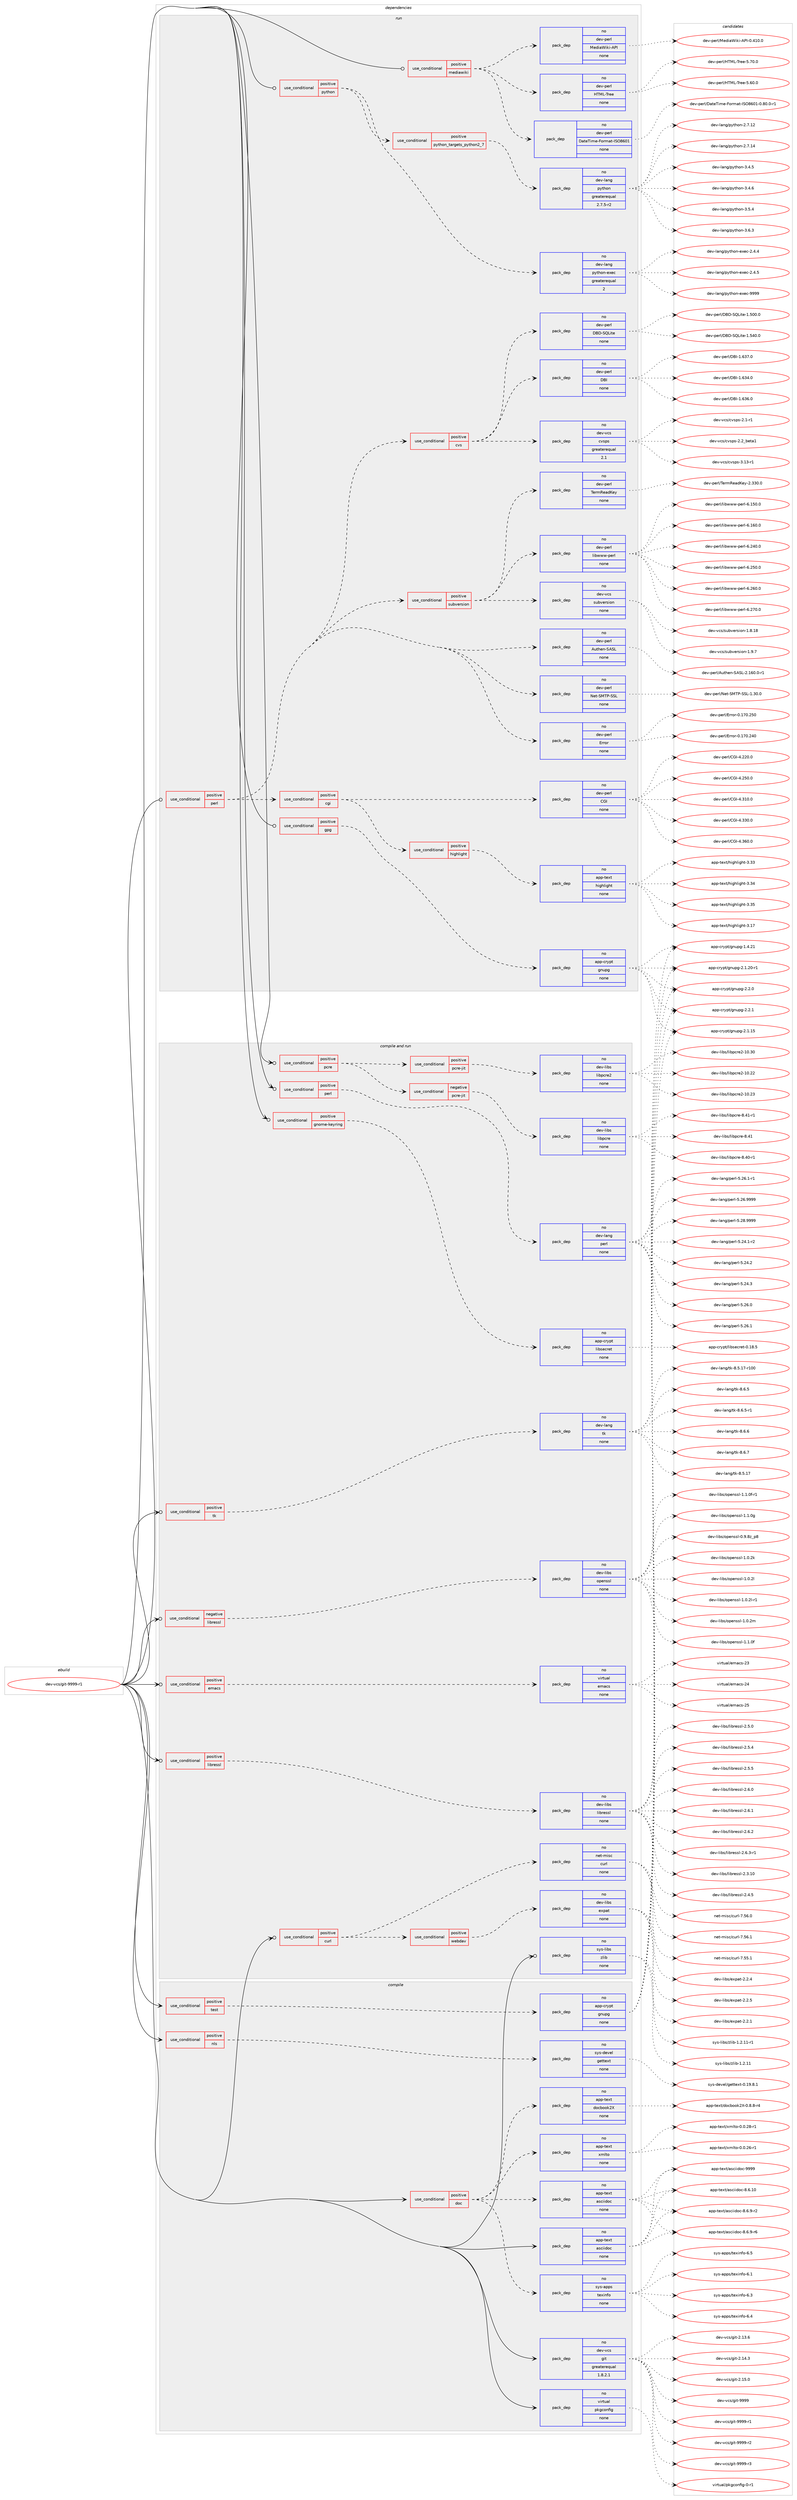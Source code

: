 digraph prolog {

# *************
# Graph options
# *************

newrank=true;
concentrate=true;
compound=true;
graph [rankdir=LR,fontname=Helvetica,fontsize=10,ranksep=1.5];#, ranksep=2.5, nodesep=0.2];
edge  [arrowhead=vee];
node  [fontname=Helvetica,fontsize=10];

# **********
# The ebuild
# **********

subgraph cluster_leftcol {
color=gray;
rank=same;
label=<<i>ebuild</i>>;
id [label="dev-vcs/git-9999-r1", color=red, width=4, href="../dev-vcs/git-9999-r1.svg"];
}

# ****************
# The dependencies
# ****************

subgraph cluster_midcol {
color=gray;
label=<<i>dependencies</i>>;
subgraph cluster_compile {
fillcolor="#eeeeee";
style=filled;
label=<<i>compile</i>>;
subgraph cond79137 {
dependency290513 [label=<<TABLE BORDER="0" CELLBORDER="1" CELLSPACING="0" CELLPADDING="4"><TR><TD ROWSPAN="3" CELLPADDING="10">use_conditional</TD></TR><TR><TD>positive</TD></TR><TR><TD>doc</TD></TR></TABLE>>, shape=none, color=red];
subgraph pack207049 {
dependency290514 [label=<<TABLE BORDER="0" CELLBORDER="1" CELLSPACING="0" CELLPADDING="4" WIDTH="220"><TR><TD ROWSPAN="6" CELLPADDING="30">pack_dep</TD></TR><TR><TD WIDTH="110">no</TD></TR><TR><TD>app-text</TD></TR><TR><TD>asciidoc</TD></TR><TR><TD>none</TD></TR><TR><TD></TD></TR></TABLE>>, shape=none, color=blue];
}
dependency290513:e -> dependency290514:w [weight=20,style="dashed",arrowhead="vee"];
subgraph pack207050 {
dependency290515 [label=<<TABLE BORDER="0" CELLBORDER="1" CELLSPACING="0" CELLPADDING="4" WIDTH="220"><TR><TD ROWSPAN="6" CELLPADDING="30">pack_dep</TD></TR><TR><TD WIDTH="110">no</TD></TR><TR><TD>app-text</TD></TR><TR><TD>docbook2X</TD></TR><TR><TD>none</TD></TR><TR><TD></TD></TR></TABLE>>, shape=none, color=blue];
}
dependency290513:e -> dependency290515:w [weight=20,style="dashed",arrowhead="vee"];
subgraph pack207051 {
dependency290516 [label=<<TABLE BORDER="0" CELLBORDER="1" CELLSPACING="0" CELLPADDING="4" WIDTH="220"><TR><TD ROWSPAN="6" CELLPADDING="30">pack_dep</TD></TR><TR><TD WIDTH="110">no</TD></TR><TR><TD>sys-apps</TD></TR><TR><TD>texinfo</TD></TR><TR><TD>none</TD></TR><TR><TD></TD></TR></TABLE>>, shape=none, color=blue];
}
dependency290513:e -> dependency290516:w [weight=20,style="dashed",arrowhead="vee"];
subgraph pack207052 {
dependency290517 [label=<<TABLE BORDER="0" CELLBORDER="1" CELLSPACING="0" CELLPADDING="4" WIDTH="220"><TR><TD ROWSPAN="6" CELLPADDING="30">pack_dep</TD></TR><TR><TD WIDTH="110">no</TD></TR><TR><TD>app-text</TD></TR><TR><TD>xmlto</TD></TR><TR><TD>none</TD></TR><TR><TD></TD></TR></TABLE>>, shape=none, color=blue];
}
dependency290513:e -> dependency290517:w [weight=20,style="dashed",arrowhead="vee"];
}
id:e -> dependency290513:w [weight=20,style="solid",arrowhead="vee"];
subgraph cond79138 {
dependency290518 [label=<<TABLE BORDER="0" CELLBORDER="1" CELLSPACING="0" CELLPADDING="4"><TR><TD ROWSPAN="3" CELLPADDING="10">use_conditional</TD></TR><TR><TD>positive</TD></TR><TR><TD>nls</TD></TR></TABLE>>, shape=none, color=red];
subgraph pack207053 {
dependency290519 [label=<<TABLE BORDER="0" CELLBORDER="1" CELLSPACING="0" CELLPADDING="4" WIDTH="220"><TR><TD ROWSPAN="6" CELLPADDING="30">pack_dep</TD></TR><TR><TD WIDTH="110">no</TD></TR><TR><TD>sys-devel</TD></TR><TR><TD>gettext</TD></TR><TR><TD>none</TD></TR><TR><TD></TD></TR></TABLE>>, shape=none, color=blue];
}
dependency290518:e -> dependency290519:w [weight=20,style="dashed",arrowhead="vee"];
}
id:e -> dependency290518:w [weight=20,style="solid",arrowhead="vee"];
subgraph cond79139 {
dependency290520 [label=<<TABLE BORDER="0" CELLBORDER="1" CELLSPACING="0" CELLPADDING="4"><TR><TD ROWSPAN="3" CELLPADDING="10">use_conditional</TD></TR><TR><TD>positive</TD></TR><TR><TD>test</TD></TR></TABLE>>, shape=none, color=red];
subgraph pack207054 {
dependency290521 [label=<<TABLE BORDER="0" CELLBORDER="1" CELLSPACING="0" CELLPADDING="4" WIDTH="220"><TR><TD ROWSPAN="6" CELLPADDING="30">pack_dep</TD></TR><TR><TD WIDTH="110">no</TD></TR><TR><TD>app-crypt</TD></TR><TR><TD>gnupg</TD></TR><TR><TD>none</TD></TR><TR><TD></TD></TR></TABLE>>, shape=none, color=blue];
}
dependency290520:e -> dependency290521:w [weight=20,style="dashed",arrowhead="vee"];
}
id:e -> dependency290520:w [weight=20,style="solid",arrowhead="vee"];
subgraph pack207055 {
dependency290522 [label=<<TABLE BORDER="0" CELLBORDER="1" CELLSPACING="0" CELLPADDING="4" WIDTH="220"><TR><TD ROWSPAN="6" CELLPADDING="30">pack_dep</TD></TR><TR><TD WIDTH="110">no</TD></TR><TR><TD>app-text</TD></TR><TR><TD>asciidoc</TD></TR><TR><TD>none</TD></TR><TR><TD></TD></TR></TABLE>>, shape=none, color=blue];
}
id:e -> dependency290522:w [weight=20,style="solid",arrowhead="vee"];
subgraph pack207056 {
dependency290523 [label=<<TABLE BORDER="0" CELLBORDER="1" CELLSPACING="0" CELLPADDING="4" WIDTH="220"><TR><TD ROWSPAN="6" CELLPADDING="30">pack_dep</TD></TR><TR><TD WIDTH="110">no</TD></TR><TR><TD>dev-vcs</TD></TR><TR><TD>git</TD></TR><TR><TD>greaterequal</TD></TR><TR><TD>1.8.2.1</TD></TR></TABLE>>, shape=none, color=blue];
}
id:e -> dependency290523:w [weight=20,style="solid",arrowhead="vee"];
subgraph pack207057 {
dependency290524 [label=<<TABLE BORDER="0" CELLBORDER="1" CELLSPACING="0" CELLPADDING="4" WIDTH="220"><TR><TD ROWSPAN="6" CELLPADDING="30">pack_dep</TD></TR><TR><TD WIDTH="110">no</TD></TR><TR><TD>virtual</TD></TR><TR><TD>pkgconfig</TD></TR><TR><TD>none</TD></TR><TR><TD></TD></TR></TABLE>>, shape=none, color=blue];
}
id:e -> dependency290524:w [weight=20,style="solid",arrowhead="vee"];
}
subgraph cluster_compileandrun {
fillcolor="#eeeeee";
style=filled;
label=<<i>compile and run</i>>;
subgraph cond79140 {
dependency290525 [label=<<TABLE BORDER="0" CELLBORDER="1" CELLSPACING="0" CELLPADDING="4"><TR><TD ROWSPAN="3" CELLPADDING="10">use_conditional</TD></TR><TR><TD>negative</TD></TR><TR><TD>libressl</TD></TR></TABLE>>, shape=none, color=red];
subgraph pack207058 {
dependency290526 [label=<<TABLE BORDER="0" CELLBORDER="1" CELLSPACING="0" CELLPADDING="4" WIDTH="220"><TR><TD ROWSPAN="6" CELLPADDING="30">pack_dep</TD></TR><TR><TD WIDTH="110">no</TD></TR><TR><TD>dev-libs</TD></TR><TR><TD>openssl</TD></TR><TR><TD>none</TD></TR><TR><TD></TD></TR></TABLE>>, shape=none, color=blue];
}
dependency290525:e -> dependency290526:w [weight=20,style="dashed",arrowhead="vee"];
}
id:e -> dependency290525:w [weight=20,style="solid",arrowhead="odotvee"];
subgraph cond79141 {
dependency290527 [label=<<TABLE BORDER="0" CELLBORDER="1" CELLSPACING="0" CELLPADDING="4"><TR><TD ROWSPAN="3" CELLPADDING="10">use_conditional</TD></TR><TR><TD>positive</TD></TR><TR><TD>curl</TD></TR></TABLE>>, shape=none, color=red];
subgraph pack207059 {
dependency290528 [label=<<TABLE BORDER="0" CELLBORDER="1" CELLSPACING="0" CELLPADDING="4" WIDTH="220"><TR><TD ROWSPAN="6" CELLPADDING="30">pack_dep</TD></TR><TR><TD WIDTH="110">no</TD></TR><TR><TD>net-misc</TD></TR><TR><TD>curl</TD></TR><TR><TD>none</TD></TR><TR><TD></TD></TR></TABLE>>, shape=none, color=blue];
}
dependency290527:e -> dependency290528:w [weight=20,style="dashed",arrowhead="vee"];
subgraph cond79142 {
dependency290529 [label=<<TABLE BORDER="0" CELLBORDER="1" CELLSPACING="0" CELLPADDING="4"><TR><TD ROWSPAN="3" CELLPADDING="10">use_conditional</TD></TR><TR><TD>positive</TD></TR><TR><TD>webdav</TD></TR></TABLE>>, shape=none, color=red];
subgraph pack207060 {
dependency290530 [label=<<TABLE BORDER="0" CELLBORDER="1" CELLSPACING="0" CELLPADDING="4" WIDTH="220"><TR><TD ROWSPAN="6" CELLPADDING="30">pack_dep</TD></TR><TR><TD WIDTH="110">no</TD></TR><TR><TD>dev-libs</TD></TR><TR><TD>expat</TD></TR><TR><TD>none</TD></TR><TR><TD></TD></TR></TABLE>>, shape=none, color=blue];
}
dependency290529:e -> dependency290530:w [weight=20,style="dashed",arrowhead="vee"];
}
dependency290527:e -> dependency290529:w [weight=20,style="dashed",arrowhead="vee"];
}
id:e -> dependency290527:w [weight=20,style="solid",arrowhead="odotvee"];
subgraph cond79143 {
dependency290531 [label=<<TABLE BORDER="0" CELLBORDER="1" CELLSPACING="0" CELLPADDING="4"><TR><TD ROWSPAN="3" CELLPADDING="10">use_conditional</TD></TR><TR><TD>positive</TD></TR><TR><TD>emacs</TD></TR></TABLE>>, shape=none, color=red];
subgraph pack207061 {
dependency290532 [label=<<TABLE BORDER="0" CELLBORDER="1" CELLSPACING="0" CELLPADDING="4" WIDTH="220"><TR><TD ROWSPAN="6" CELLPADDING="30">pack_dep</TD></TR><TR><TD WIDTH="110">no</TD></TR><TR><TD>virtual</TD></TR><TR><TD>emacs</TD></TR><TR><TD>none</TD></TR><TR><TD></TD></TR></TABLE>>, shape=none, color=blue];
}
dependency290531:e -> dependency290532:w [weight=20,style="dashed",arrowhead="vee"];
}
id:e -> dependency290531:w [weight=20,style="solid",arrowhead="odotvee"];
subgraph cond79144 {
dependency290533 [label=<<TABLE BORDER="0" CELLBORDER="1" CELLSPACING="0" CELLPADDING="4"><TR><TD ROWSPAN="3" CELLPADDING="10">use_conditional</TD></TR><TR><TD>positive</TD></TR><TR><TD>gnome-keyring</TD></TR></TABLE>>, shape=none, color=red];
subgraph pack207062 {
dependency290534 [label=<<TABLE BORDER="0" CELLBORDER="1" CELLSPACING="0" CELLPADDING="4" WIDTH="220"><TR><TD ROWSPAN="6" CELLPADDING="30">pack_dep</TD></TR><TR><TD WIDTH="110">no</TD></TR><TR><TD>app-crypt</TD></TR><TR><TD>libsecret</TD></TR><TR><TD>none</TD></TR><TR><TD></TD></TR></TABLE>>, shape=none, color=blue];
}
dependency290533:e -> dependency290534:w [weight=20,style="dashed",arrowhead="vee"];
}
id:e -> dependency290533:w [weight=20,style="solid",arrowhead="odotvee"];
subgraph cond79145 {
dependency290535 [label=<<TABLE BORDER="0" CELLBORDER="1" CELLSPACING="0" CELLPADDING="4"><TR><TD ROWSPAN="3" CELLPADDING="10">use_conditional</TD></TR><TR><TD>positive</TD></TR><TR><TD>libressl</TD></TR></TABLE>>, shape=none, color=red];
subgraph pack207063 {
dependency290536 [label=<<TABLE BORDER="0" CELLBORDER="1" CELLSPACING="0" CELLPADDING="4" WIDTH="220"><TR><TD ROWSPAN="6" CELLPADDING="30">pack_dep</TD></TR><TR><TD WIDTH="110">no</TD></TR><TR><TD>dev-libs</TD></TR><TR><TD>libressl</TD></TR><TR><TD>none</TD></TR><TR><TD></TD></TR></TABLE>>, shape=none, color=blue];
}
dependency290535:e -> dependency290536:w [weight=20,style="dashed",arrowhead="vee"];
}
id:e -> dependency290535:w [weight=20,style="solid",arrowhead="odotvee"];
subgraph cond79146 {
dependency290537 [label=<<TABLE BORDER="0" CELLBORDER="1" CELLSPACING="0" CELLPADDING="4"><TR><TD ROWSPAN="3" CELLPADDING="10">use_conditional</TD></TR><TR><TD>positive</TD></TR><TR><TD>pcre</TD></TR></TABLE>>, shape=none, color=red];
subgraph cond79147 {
dependency290538 [label=<<TABLE BORDER="0" CELLBORDER="1" CELLSPACING="0" CELLPADDING="4"><TR><TD ROWSPAN="3" CELLPADDING="10">use_conditional</TD></TR><TR><TD>positive</TD></TR><TR><TD>pcre-jit</TD></TR></TABLE>>, shape=none, color=red];
subgraph pack207064 {
dependency290539 [label=<<TABLE BORDER="0" CELLBORDER="1" CELLSPACING="0" CELLPADDING="4" WIDTH="220"><TR><TD ROWSPAN="6" CELLPADDING="30">pack_dep</TD></TR><TR><TD WIDTH="110">no</TD></TR><TR><TD>dev-libs</TD></TR><TR><TD>libpcre2</TD></TR><TR><TD>none</TD></TR><TR><TD></TD></TR></TABLE>>, shape=none, color=blue];
}
dependency290538:e -> dependency290539:w [weight=20,style="dashed",arrowhead="vee"];
}
dependency290537:e -> dependency290538:w [weight=20,style="dashed",arrowhead="vee"];
subgraph cond79148 {
dependency290540 [label=<<TABLE BORDER="0" CELLBORDER="1" CELLSPACING="0" CELLPADDING="4"><TR><TD ROWSPAN="3" CELLPADDING="10">use_conditional</TD></TR><TR><TD>negative</TD></TR><TR><TD>pcre-jit</TD></TR></TABLE>>, shape=none, color=red];
subgraph pack207065 {
dependency290541 [label=<<TABLE BORDER="0" CELLBORDER="1" CELLSPACING="0" CELLPADDING="4" WIDTH="220"><TR><TD ROWSPAN="6" CELLPADDING="30">pack_dep</TD></TR><TR><TD WIDTH="110">no</TD></TR><TR><TD>dev-libs</TD></TR><TR><TD>libpcre</TD></TR><TR><TD>none</TD></TR><TR><TD></TD></TR></TABLE>>, shape=none, color=blue];
}
dependency290540:e -> dependency290541:w [weight=20,style="dashed",arrowhead="vee"];
}
dependency290537:e -> dependency290540:w [weight=20,style="dashed",arrowhead="vee"];
}
id:e -> dependency290537:w [weight=20,style="solid",arrowhead="odotvee"];
subgraph cond79149 {
dependency290542 [label=<<TABLE BORDER="0" CELLBORDER="1" CELLSPACING="0" CELLPADDING="4"><TR><TD ROWSPAN="3" CELLPADDING="10">use_conditional</TD></TR><TR><TD>positive</TD></TR><TR><TD>perl</TD></TR></TABLE>>, shape=none, color=red];
subgraph pack207066 {
dependency290543 [label=<<TABLE BORDER="0" CELLBORDER="1" CELLSPACING="0" CELLPADDING="4" WIDTH="220"><TR><TD ROWSPAN="6" CELLPADDING="30">pack_dep</TD></TR><TR><TD WIDTH="110">no</TD></TR><TR><TD>dev-lang</TD></TR><TR><TD>perl</TD></TR><TR><TD>none</TD></TR><TR><TD></TD></TR></TABLE>>, shape=none, color=blue];
}
dependency290542:e -> dependency290543:w [weight=20,style="dashed",arrowhead="vee"];
}
id:e -> dependency290542:w [weight=20,style="solid",arrowhead="odotvee"];
subgraph cond79150 {
dependency290544 [label=<<TABLE BORDER="0" CELLBORDER="1" CELLSPACING="0" CELLPADDING="4"><TR><TD ROWSPAN="3" CELLPADDING="10">use_conditional</TD></TR><TR><TD>positive</TD></TR><TR><TD>tk</TD></TR></TABLE>>, shape=none, color=red];
subgraph pack207067 {
dependency290545 [label=<<TABLE BORDER="0" CELLBORDER="1" CELLSPACING="0" CELLPADDING="4" WIDTH="220"><TR><TD ROWSPAN="6" CELLPADDING="30">pack_dep</TD></TR><TR><TD WIDTH="110">no</TD></TR><TR><TD>dev-lang</TD></TR><TR><TD>tk</TD></TR><TR><TD>none</TD></TR><TR><TD></TD></TR></TABLE>>, shape=none, color=blue];
}
dependency290544:e -> dependency290545:w [weight=20,style="dashed",arrowhead="vee"];
}
id:e -> dependency290544:w [weight=20,style="solid",arrowhead="odotvee"];
subgraph pack207068 {
dependency290546 [label=<<TABLE BORDER="0" CELLBORDER="1" CELLSPACING="0" CELLPADDING="4" WIDTH="220"><TR><TD ROWSPAN="6" CELLPADDING="30">pack_dep</TD></TR><TR><TD WIDTH="110">no</TD></TR><TR><TD>sys-libs</TD></TR><TR><TD>zlib</TD></TR><TR><TD>none</TD></TR><TR><TD></TD></TR></TABLE>>, shape=none, color=blue];
}
id:e -> dependency290546:w [weight=20,style="solid",arrowhead="odotvee"];
}
subgraph cluster_run {
fillcolor="#eeeeee";
style=filled;
label=<<i>run</i>>;
subgraph cond79151 {
dependency290547 [label=<<TABLE BORDER="0" CELLBORDER="1" CELLSPACING="0" CELLPADDING="4"><TR><TD ROWSPAN="3" CELLPADDING="10">use_conditional</TD></TR><TR><TD>positive</TD></TR><TR><TD>gpg</TD></TR></TABLE>>, shape=none, color=red];
subgraph pack207069 {
dependency290548 [label=<<TABLE BORDER="0" CELLBORDER="1" CELLSPACING="0" CELLPADDING="4" WIDTH="220"><TR><TD ROWSPAN="6" CELLPADDING="30">pack_dep</TD></TR><TR><TD WIDTH="110">no</TD></TR><TR><TD>app-crypt</TD></TR><TR><TD>gnupg</TD></TR><TR><TD>none</TD></TR><TR><TD></TD></TR></TABLE>>, shape=none, color=blue];
}
dependency290547:e -> dependency290548:w [weight=20,style="dashed",arrowhead="vee"];
}
id:e -> dependency290547:w [weight=20,style="solid",arrowhead="odot"];
subgraph cond79152 {
dependency290549 [label=<<TABLE BORDER="0" CELLBORDER="1" CELLSPACING="0" CELLPADDING="4"><TR><TD ROWSPAN="3" CELLPADDING="10">use_conditional</TD></TR><TR><TD>positive</TD></TR><TR><TD>mediawiki</TD></TR></TABLE>>, shape=none, color=red];
subgraph pack207070 {
dependency290550 [label=<<TABLE BORDER="0" CELLBORDER="1" CELLSPACING="0" CELLPADDING="4" WIDTH="220"><TR><TD ROWSPAN="6" CELLPADDING="30">pack_dep</TD></TR><TR><TD WIDTH="110">no</TD></TR><TR><TD>dev-perl</TD></TR><TR><TD>DateTime-Format-ISO8601</TD></TR><TR><TD>none</TD></TR><TR><TD></TD></TR></TABLE>>, shape=none, color=blue];
}
dependency290549:e -> dependency290550:w [weight=20,style="dashed",arrowhead="vee"];
subgraph pack207071 {
dependency290551 [label=<<TABLE BORDER="0" CELLBORDER="1" CELLSPACING="0" CELLPADDING="4" WIDTH="220"><TR><TD ROWSPAN="6" CELLPADDING="30">pack_dep</TD></TR><TR><TD WIDTH="110">no</TD></TR><TR><TD>dev-perl</TD></TR><TR><TD>HTML-Tree</TD></TR><TR><TD>none</TD></TR><TR><TD></TD></TR></TABLE>>, shape=none, color=blue];
}
dependency290549:e -> dependency290551:w [weight=20,style="dashed",arrowhead="vee"];
subgraph pack207072 {
dependency290552 [label=<<TABLE BORDER="0" CELLBORDER="1" CELLSPACING="0" CELLPADDING="4" WIDTH="220"><TR><TD ROWSPAN="6" CELLPADDING="30">pack_dep</TD></TR><TR><TD WIDTH="110">no</TD></TR><TR><TD>dev-perl</TD></TR><TR><TD>MediaWiki-API</TD></TR><TR><TD>none</TD></TR><TR><TD></TD></TR></TABLE>>, shape=none, color=blue];
}
dependency290549:e -> dependency290552:w [weight=20,style="dashed",arrowhead="vee"];
}
id:e -> dependency290549:w [weight=20,style="solid",arrowhead="odot"];
subgraph cond79153 {
dependency290553 [label=<<TABLE BORDER="0" CELLBORDER="1" CELLSPACING="0" CELLPADDING="4"><TR><TD ROWSPAN="3" CELLPADDING="10">use_conditional</TD></TR><TR><TD>positive</TD></TR><TR><TD>perl</TD></TR></TABLE>>, shape=none, color=red];
subgraph pack207073 {
dependency290554 [label=<<TABLE BORDER="0" CELLBORDER="1" CELLSPACING="0" CELLPADDING="4" WIDTH="220"><TR><TD ROWSPAN="6" CELLPADDING="30">pack_dep</TD></TR><TR><TD WIDTH="110">no</TD></TR><TR><TD>dev-perl</TD></TR><TR><TD>Error</TD></TR><TR><TD>none</TD></TR><TR><TD></TD></TR></TABLE>>, shape=none, color=blue];
}
dependency290553:e -> dependency290554:w [weight=20,style="dashed",arrowhead="vee"];
subgraph pack207074 {
dependency290555 [label=<<TABLE BORDER="0" CELLBORDER="1" CELLSPACING="0" CELLPADDING="4" WIDTH="220"><TR><TD ROWSPAN="6" CELLPADDING="30">pack_dep</TD></TR><TR><TD WIDTH="110">no</TD></TR><TR><TD>dev-perl</TD></TR><TR><TD>Net-SMTP-SSL</TD></TR><TR><TD>none</TD></TR><TR><TD></TD></TR></TABLE>>, shape=none, color=blue];
}
dependency290553:e -> dependency290555:w [weight=20,style="dashed",arrowhead="vee"];
subgraph pack207075 {
dependency290556 [label=<<TABLE BORDER="0" CELLBORDER="1" CELLSPACING="0" CELLPADDING="4" WIDTH="220"><TR><TD ROWSPAN="6" CELLPADDING="30">pack_dep</TD></TR><TR><TD WIDTH="110">no</TD></TR><TR><TD>dev-perl</TD></TR><TR><TD>Authen-SASL</TD></TR><TR><TD>none</TD></TR><TR><TD></TD></TR></TABLE>>, shape=none, color=blue];
}
dependency290553:e -> dependency290556:w [weight=20,style="dashed",arrowhead="vee"];
subgraph cond79154 {
dependency290557 [label=<<TABLE BORDER="0" CELLBORDER="1" CELLSPACING="0" CELLPADDING="4"><TR><TD ROWSPAN="3" CELLPADDING="10">use_conditional</TD></TR><TR><TD>positive</TD></TR><TR><TD>cgi</TD></TR></TABLE>>, shape=none, color=red];
subgraph pack207076 {
dependency290558 [label=<<TABLE BORDER="0" CELLBORDER="1" CELLSPACING="0" CELLPADDING="4" WIDTH="220"><TR><TD ROWSPAN="6" CELLPADDING="30">pack_dep</TD></TR><TR><TD WIDTH="110">no</TD></TR><TR><TD>dev-perl</TD></TR><TR><TD>CGI</TD></TR><TR><TD>none</TD></TR><TR><TD></TD></TR></TABLE>>, shape=none, color=blue];
}
dependency290557:e -> dependency290558:w [weight=20,style="dashed",arrowhead="vee"];
subgraph cond79155 {
dependency290559 [label=<<TABLE BORDER="0" CELLBORDER="1" CELLSPACING="0" CELLPADDING="4"><TR><TD ROWSPAN="3" CELLPADDING="10">use_conditional</TD></TR><TR><TD>positive</TD></TR><TR><TD>highlight</TD></TR></TABLE>>, shape=none, color=red];
subgraph pack207077 {
dependency290560 [label=<<TABLE BORDER="0" CELLBORDER="1" CELLSPACING="0" CELLPADDING="4" WIDTH="220"><TR><TD ROWSPAN="6" CELLPADDING="30">pack_dep</TD></TR><TR><TD WIDTH="110">no</TD></TR><TR><TD>app-text</TD></TR><TR><TD>highlight</TD></TR><TR><TD>none</TD></TR><TR><TD></TD></TR></TABLE>>, shape=none, color=blue];
}
dependency290559:e -> dependency290560:w [weight=20,style="dashed",arrowhead="vee"];
}
dependency290557:e -> dependency290559:w [weight=20,style="dashed",arrowhead="vee"];
}
dependency290553:e -> dependency290557:w [weight=20,style="dashed",arrowhead="vee"];
subgraph cond79156 {
dependency290561 [label=<<TABLE BORDER="0" CELLBORDER="1" CELLSPACING="0" CELLPADDING="4"><TR><TD ROWSPAN="3" CELLPADDING="10">use_conditional</TD></TR><TR><TD>positive</TD></TR><TR><TD>cvs</TD></TR></TABLE>>, shape=none, color=red];
subgraph pack207078 {
dependency290562 [label=<<TABLE BORDER="0" CELLBORDER="1" CELLSPACING="0" CELLPADDING="4" WIDTH="220"><TR><TD ROWSPAN="6" CELLPADDING="30">pack_dep</TD></TR><TR><TD WIDTH="110">no</TD></TR><TR><TD>dev-vcs</TD></TR><TR><TD>cvsps</TD></TR><TR><TD>greaterequal</TD></TR><TR><TD>2.1</TD></TR></TABLE>>, shape=none, color=blue];
}
dependency290561:e -> dependency290562:w [weight=20,style="dashed",arrowhead="vee"];
subgraph pack207079 {
dependency290563 [label=<<TABLE BORDER="0" CELLBORDER="1" CELLSPACING="0" CELLPADDING="4" WIDTH="220"><TR><TD ROWSPAN="6" CELLPADDING="30">pack_dep</TD></TR><TR><TD WIDTH="110">no</TD></TR><TR><TD>dev-perl</TD></TR><TR><TD>DBI</TD></TR><TR><TD>none</TD></TR><TR><TD></TD></TR></TABLE>>, shape=none, color=blue];
}
dependency290561:e -> dependency290563:w [weight=20,style="dashed",arrowhead="vee"];
subgraph pack207080 {
dependency290564 [label=<<TABLE BORDER="0" CELLBORDER="1" CELLSPACING="0" CELLPADDING="4" WIDTH="220"><TR><TD ROWSPAN="6" CELLPADDING="30">pack_dep</TD></TR><TR><TD WIDTH="110">no</TD></TR><TR><TD>dev-perl</TD></TR><TR><TD>DBD-SQLite</TD></TR><TR><TD>none</TD></TR><TR><TD></TD></TR></TABLE>>, shape=none, color=blue];
}
dependency290561:e -> dependency290564:w [weight=20,style="dashed",arrowhead="vee"];
}
dependency290553:e -> dependency290561:w [weight=20,style="dashed",arrowhead="vee"];
subgraph cond79157 {
dependency290565 [label=<<TABLE BORDER="0" CELLBORDER="1" CELLSPACING="0" CELLPADDING="4"><TR><TD ROWSPAN="3" CELLPADDING="10">use_conditional</TD></TR><TR><TD>positive</TD></TR><TR><TD>subversion</TD></TR></TABLE>>, shape=none, color=red];
subgraph pack207081 {
dependency290566 [label=<<TABLE BORDER="0" CELLBORDER="1" CELLSPACING="0" CELLPADDING="4" WIDTH="220"><TR><TD ROWSPAN="6" CELLPADDING="30">pack_dep</TD></TR><TR><TD WIDTH="110">no</TD></TR><TR><TD>dev-vcs</TD></TR><TR><TD>subversion</TD></TR><TR><TD>none</TD></TR><TR><TD></TD></TR></TABLE>>, shape=none, color=blue];
}
dependency290565:e -> dependency290566:w [weight=20,style="dashed",arrowhead="vee"];
subgraph pack207082 {
dependency290567 [label=<<TABLE BORDER="0" CELLBORDER="1" CELLSPACING="0" CELLPADDING="4" WIDTH="220"><TR><TD ROWSPAN="6" CELLPADDING="30">pack_dep</TD></TR><TR><TD WIDTH="110">no</TD></TR><TR><TD>dev-perl</TD></TR><TR><TD>libwww-perl</TD></TR><TR><TD>none</TD></TR><TR><TD></TD></TR></TABLE>>, shape=none, color=blue];
}
dependency290565:e -> dependency290567:w [weight=20,style="dashed",arrowhead="vee"];
subgraph pack207083 {
dependency290568 [label=<<TABLE BORDER="0" CELLBORDER="1" CELLSPACING="0" CELLPADDING="4" WIDTH="220"><TR><TD ROWSPAN="6" CELLPADDING="30">pack_dep</TD></TR><TR><TD WIDTH="110">no</TD></TR><TR><TD>dev-perl</TD></TR><TR><TD>TermReadKey</TD></TR><TR><TD>none</TD></TR><TR><TD></TD></TR></TABLE>>, shape=none, color=blue];
}
dependency290565:e -> dependency290568:w [weight=20,style="dashed",arrowhead="vee"];
}
dependency290553:e -> dependency290565:w [weight=20,style="dashed",arrowhead="vee"];
}
id:e -> dependency290553:w [weight=20,style="solid",arrowhead="odot"];
subgraph cond79158 {
dependency290569 [label=<<TABLE BORDER="0" CELLBORDER="1" CELLSPACING="0" CELLPADDING="4"><TR><TD ROWSPAN="3" CELLPADDING="10">use_conditional</TD></TR><TR><TD>positive</TD></TR><TR><TD>python</TD></TR></TABLE>>, shape=none, color=red];
subgraph cond79159 {
dependency290570 [label=<<TABLE BORDER="0" CELLBORDER="1" CELLSPACING="0" CELLPADDING="4"><TR><TD ROWSPAN="3" CELLPADDING="10">use_conditional</TD></TR><TR><TD>positive</TD></TR><TR><TD>python_targets_python2_7</TD></TR></TABLE>>, shape=none, color=red];
subgraph pack207084 {
dependency290571 [label=<<TABLE BORDER="0" CELLBORDER="1" CELLSPACING="0" CELLPADDING="4" WIDTH="220"><TR><TD ROWSPAN="6" CELLPADDING="30">pack_dep</TD></TR><TR><TD WIDTH="110">no</TD></TR><TR><TD>dev-lang</TD></TR><TR><TD>python</TD></TR><TR><TD>greaterequal</TD></TR><TR><TD>2.7.5-r2</TD></TR></TABLE>>, shape=none, color=blue];
}
dependency290570:e -> dependency290571:w [weight=20,style="dashed",arrowhead="vee"];
}
dependency290569:e -> dependency290570:w [weight=20,style="dashed",arrowhead="vee"];
subgraph pack207085 {
dependency290572 [label=<<TABLE BORDER="0" CELLBORDER="1" CELLSPACING="0" CELLPADDING="4" WIDTH="220"><TR><TD ROWSPAN="6" CELLPADDING="30">pack_dep</TD></TR><TR><TD WIDTH="110">no</TD></TR><TR><TD>dev-lang</TD></TR><TR><TD>python-exec</TD></TR><TR><TD>greaterequal</TD></TR><TR><TD>2</TD></TR></TABLE>>, shape=none, color=blue];
}
dependency290569:e -> dependency290572:w [weight=20,style="dashed",arrowhead="vee"];
}
id:e -> dependency290569:w [weight=20,style="solid",arrowhead="odot"];
}
}

# **************
# The candidates
# **************

subgraph cluster_choices {
rank=same;
color=gray;
label=<<i>candidates</i>>;

subgraph choice207049 {
color=black;
nodesep=1;
choice97112112451161011201164797115991051051001119945564654464948 [label="app-text/asciidoc-8.6.10", color=red, width=4,href="../app-text/asciidoc-8.6.10.svg"];
choice9711211245116101120116479711599105105100111994556465446574511450 [label="app-text/asciidoc-8.6.9-r2", color=red, width=4,href="../app-text/asciidoc-8.6.9-r2.svg"];
choice9711211245116101120116479711599105105100111994556465446574511454 [label="app-text/asciidoc-8.6.9-r6", color=red, width=4,href="../app-text/asciidoc-8.6.9-r6.svg"];
choice9711211245116101120116479711599105105100111994557575757 [label="app-text/asciidoc-9999", color=red, width=4,href="../app-text/asciidoc-9999.svg"];
dependency290514:e -> choice97112112451161011201164797115991051051001119945564654464948:w [style=dotted,weight="100"];
dependency290514:e -> choice9711211245116101120116479711599105105100111994556465446574511450:w [style=dotted,weight="100"];
dependency290514:e -> choice9711211245116101120116479711599105105100111994556465446574511454:w [style=dotted,weight="100"];
dependency290514:e -> choice9711211245116101120116479711599105105100111994557575757:w [style=dotted,weight="100"];
}
subgraph choice207050 {
color=black;
nodesep=1;
choice971121124511610112011647100111999811111110750884548465646564511452 [label="app-text/docbook2X-0.8.8-r4", color=red, width=4,href="../app-text/docbook2X-0.8.8-r4.svg"];
dependency290515:e -> choice971121124511610112011647100111999811111110750884548465646564511452:w [style=dotted,weight="100"];
}
subgraph choice207051 {
color=black;
nodesep=1;
choice11512111545971121121154711610112010511010211145544649 [label="sys-apps/texinfo-6.1", color=red, width=4,href="../sys-apps/texinfo-6.1.svg"];
choice11512111545971121121154711610112010511010211145544651 [label="sys-apps/texinfo-6.3", color=red, width=4,href="../sys-apps/texinfo-6.3.svg"];
choice11512111545971121121154711610112010511010211145544652 [label="sys-apps/texinfo-6.4", color=red, width=4,href="../sys-apps/texinfo-6.4.svg"];
choice11512111545971121121154711610112010511010211145544653 [label="sys-apps/texinfo-6.5", color=red, width=4,href="../sys-apps/texinfo-6.5.svg"];
dependency290516:e -> choice11512111545971121121154711610112010511010211145544649:w [style=dotted,weight="100"];
dependency290516:e -> choice11512111545971121121154711610112010511010211145544651:w [style=dotted,weight="100"];
dependency290516:e -> choice11512111545971121121154711610112010511010211145544652:w [style=dotted,weight="100"];
dependency290516:e -> choice11512111545971121121154711610112010511010211145544653:w [style=dotted,weight="100"];
}
subgraph choice207052 {
color=black;
nodesep=1;
choice971121124511610112011647120109108116111454846484650544511449 [label="app-text/xmlto-0.0.26-r1", color=red, width=4,href="../app-text/xmlto-0.0.26-r1.svg"];
choice971121124511610112011647120109108116111454846484650564511449 [label="app-text/xmlto-0.0.28-r1", color=red, width=4,href="../app-text/xmlto-0.0.28-r1.svg"];
dependency290517:e -> choice971121124511610112011647120109108116111454846484650544511449:w [style=dotted,weight="100"];
dependency290517:e -> choice971121124511610112011647120109108116111454846484650564511449:w [style=dotted,weight="100"];
}
subgraph choice207053 {
color=black;
nodesep=1;
choice1151211154510010111810110847103101116116101120116454846495746564649 [label="sys-devel/gettext-0.19.8.1", color=red, width=4,href="../sys-devel/gettext-0.19.8.1.svg"];
dependency290519:e -> choice1151211154510010111810110847103101116116101120116454846495746564649:w [style=dotted,weight="100"];
}
subgraph choice207054 {
color=black;
nodesep=1;
choice9711211245991141211121164710311011711210345494652465049 [label="app-crypt/gnupg-1.4.21", color=red, width=4,href="../app-crypt/gnupg-1.4.21.svg"];
choice9711211245991141211121164710311011711210345504649464953 [label="app-crypt/gnupg-2.1.15", color=red, width=4,href="../app-crypt/gnupg-2.1.15.svg"];
choice97112112459911412111211647103110117112103455046494650484511449 [label="app-crypt/gnupg-2.1.20-r1", color=red, width=4,href="../app-crypt/gnupg-2.1.20-r1.svg"];
choice97112112459911412111211647103110117112103455046504648 [label="app-crypt/gnupg-2.2.0", color=red, width=4,href="../app-crypt/gnupg-2.2.0.svg"];
choice97112112459911412111211647103110117112103455046504649 [label="app-crypt/gnupg-2.2.1", color=red, width=4,href="../app-crypt/gnupg-2.2.1.svg"];
dependency290521:e -> choice9711211245991141211121164710311011711210345494652465049:w [style=dotted,weight="100"];
dependency290521:e -> choice9711211245991141211121164710311011711210345504649464953:w [style=dotted,weight="100"];
dependency290521:e -> choice97112112459911412111211647103110117112103455046494650484511449:w [style=dotted,weight="100"];
dependency290521:e -> choice97112112459911412111211647103110117112103455046504648:w [style=dotted,weight="100"];
dependency290521:e -> choice97112112459911412111211647103110117112103455046504649:w [style=dotted,weight="100"];
}
subgraph choice207055 {
color=black;
nodesep=1;
choice97112112451161011201164797115991051051001119945564654464948 [label="app-text/asciidoc-8.6.10", color=red, width=4,href="../app-text/asciidoc-8.6.10.svg"];
choice9711211245116101120116479711599105105100111994556465446574511450 [label="app-text/asciidoc-8.6.9-r2", color=red, width=4,href="../app-text/asciidoc-8.6.9-r2.svg"];
choice9711211245116101120116479711599105105100111994556465446574511454 [label="app-text/asciidoc-8.6.9-r6", color=red, width=4,href="../app-text/asciidoc-8.6.9-r6.svg"];
choice9711211245116101120116479711599105105100111994557575757 [label="app-text/asciidoc-9999", color=red, width=4,href="../app-text/asciidoc-9999.svg"];
dependency290522:e -> choice97112112451161011201164797115991051051001119945564654464948:w [style=dotted,weight="100"];
dependency290522:e -> choice9711211245116101120116479711599105105100111994556465446574511450:w [style=dotted,weight="100"];
dependency290522:e -> choice9711211245116101120116479711599105105100111994556465446574511454:w [style=dotted,weight="100"];
dependency290522:e -> choice9711211245116101120116479711599105105100111994557575757:w [style=dotted,weight="100"];
}
subgraph choice207056 {
color=black;
nodesep=1;
choice10010111845118991154710310511645504649514654 [label="dev-vcs/git-2.13.6", color=red, width=4,href="../dev-vcs/git-2.13.6.svg"];
choice10010111845118991154710310511645504649524651 [label="dev-vcs/git-2.14.3", color=red, width=4,href="../dev-vcs/git-2.14.3.svg"];
choice10010111845118991154710310511645504649534648 [label="dev-vcs/git-2.15.0", color=red, width=4,href="../dev-vcs/git-2.15.0.svg"];
choice1001011184511899115471031051164557575757 [label="dev-vcs/git-9999", color=red, width=4,href="../dev-vcs/git-9999.svg"];
choice10010111845118991154710310511645575757574511449 [label="dev-vcs/git-9999-r1", color=red, width=4,href="../dev-vcs/git-9999-r1.svg"];
choice10010111845118991154710310511645575757574511450 [label="dev-vcs/git-9999-r2", color=red, width=4,href="../dev-vcs/git-9999-r2.svg"];
choice10010111845118991154710310511645575757574511451 [label="dev-vcs/git-9999-r3", color=red, width=4,href="../dev-vcs/git-9999-r3.svg"];
dependency290523:e -> choice10010111845118991154710310511645504649514654:w [style=dotted,weight="100"];
dependency290523:e -> choice10010111845118991154710310511645504649524651:w [style=dotted,weight="100"];
dependency290523:e -> choice10010111845118991154710310511645504649534648:w [style=dotted,weight="100"];
dependency290523:e -> choice1001011184511899115471031051164557575757:w [style=dotted,weight="100"];
dependency290523:e -> choice10010111845118991154710310511645575757574511449:w [style=dotted,weight="100"];
dependency290523:e -> choice10010111845118991154710310511645575757574511450:w [style=dotted,weight="100"];
dependency290523:e -> choice10010111845118991154710310511645575757574511451:w [style=dotted,weight="100"];
}
subgraph choice207057 {
color=black;
nodesep=1;
choice11810511411611797108471121071039911111010210510345484511449 [label="virtual/pkgconfig-0-r1", color=red, width=4,href="../virtual/pkgconfig-0-r1.svg"];
dependency290524:e -> choice11810511411611797108471121071039911111010210510345484511449:w [style=dotted,weight="100"];
}
subgraph choice207058 {
color=black;
nodesep=1;
choice1001011184510810598115471111121011101151151084548465746561229511256 [label="dev-libs/openssl-0.9.8z_p8", color=red, width=4,href="../dev-libs/openssl-0.9.8z_p8.svg"];
choice100101118451081059811547111112101110115115108454946484650107 [label="dev-libs/openssl-1.0.2k", color=red, width=4,href="../dev-libs/openssl-1.0.2k.svg"];
choice100101118451081059811547111112101110115115108454946484650108 [label="dev-libs/openssl-1.0.2l", color=red, width=4,href="../dev-libs/openssl-1.0.2l.svg"];
choice1001011184510810598115471111121011101151151084549464846501084511449 [label="dev-libs/openssl-1.0.2l-r1", color=red, width=4,href="../dev-libs/openssl-1.0.2l-r1.svg"];
choice100101118451081059811547111112101110115115108454946484650109 [label="dev-libs/openssl-1.0.2m", color=red, width=4,href="../dev-libs/openssl-1.0.2m.svg"];
choice100101118451081059811547111112101110115115108454946494648102 [label="dev-libs/openssl-1.1.0f", color=red, width=4,href="../dev-libs/openssl-1.1.0f.svg"];
choice1001011184510810598115471111121011101151151084549464946481024511449 [label="dev-libs/openssl-1.1.0f-r1", color=red, width=4,href="../dev-libs/openssl-1.1.0f-r1.svg"];
choice100101118451081059811547111112101110115115108454946494648103 [label="dev-libs/openssl-1.1.0g", color=red, width=4,href="../dev-libs/openssl-1.1.0g.svg"];
dependency290526:e -> choice1001011184510810598115471111121011101151151084548465746561229511256:w [style=dotted,weight="100"];
dependency290526:e -> choice100101118451081059811547111112101110115115108454946484650107:w [style=dotted,weight="100"];
dependency290526:e -> choice100101118451081059811547111112101110115115108454946484650108:w [style=dotted,weight="100"];
dependency290526:e -> choice1001011184510810598115471111121011101151151084549464846501084511449:w [style=dotted,weight="100"];
dependency290526:e -> choice100101118451081059811547111112101110115115108454946484650109:w [style=dotted,weight="100"];
dependency290526:e -> choice100101118451081059811547111112101110115115108454946494648102:w [style=dotted,weight="100"];
dependency290526:e -> choice1001011184510810598115471111121011101151151084549464946481024511449:w [style=dotted,weight="100"];
dependency290526:e -> choice100101118451081059811547111112101110115115108454946494648103:w [style=dotted,weight="100"];
}
subgraph choice207059 {
color=black;
nodesep=1;
choice1101011164510910511599479911711410845554653534649 [label="net-misc/curl-7.55.1", color=red, width=4,href="../net-misc/curl-7.55.1.svg"];
choice1101011164510910511599479911711410845554653544648 [label="net-misc/curl-7.56.0", color=red, width=4,href="../net-misc/curl-7.56.0.svg"];
choice1101011164510910511599479911711410845554653544649 [label="net-misc/curl-7.56.1", color=red, width=4,href="../net-misc/curl-7.56.1.svg"];
dependency290528:e -> choice1101011164510910511599479911711410845554653534649:w [style=dotted,weight="100"];
dependency290528:e -> choice1101011164510910511599479911711410845554653544648:w [style=dotted,weight="100"];
dependency290528:e -> choice1101011164510910511599479911711410845554653544649:w [style=dotted,weight="100"];
}
subgraph choice207060 {
color=black;
nodesep=1;
choice10010111845108105981154710112011297116455046504649 [label="dev-libs/expat-2.2.1", color=red, width=4,href="../dev-libs/expat-2.2.1.svg"];
choice10010111845108105981154710112011297116455046504652 [label="dev-libs/expat-2.2.4", color=red, width=4,href="../dev-libs/expat-2.2.4.svg"];
choice10010111845108105981154710112011297116455046504653 [label="dev-libs/expat-2.2.5", color=red, width=4,href="../dev-libs/expat-2.2.5.svg"];
dependency290530:e -> choice10010111845108105981154710112011297116455046504649:w [style=dotted,weight="100"];
dependency290530:e -> choice10010111845108105981154710112011297116455046504652:w [style=dotted,weight="100"];
dependency290530:e -> choice10010111845108105981154710112011297116455046504653:w [style=dotted,weight="100"];
}
subgraph choice207061 {
color=black;
nodesep=1;
choice11810511411611797108471011099799115455051 [label="virtual/emacs-23", color=red, width=4,href="../virtual/emacs-23.svg"];
choice11810511411611797108471011099799115455052 [label="virtual/emacs-24", color=red, width=4,href="../virtual/emacs-24.svg"];
choice11810511411611797108471011099799115455053 [label="virtual/emacs-25", color=red, width=4,href="../virtual/emacs-25.svg"];
dependency290532:e -> choice11810511411611797108471011099799115455051:w [style=dotted,weight="100"];
dependency290532:e -> choice11810511411611797108471011099799115455052:w [style=dotted,weight="100"];
dependency290532:e -> choice11810511411611797108471011099799115455053:w [style=dotted,weight="100"];
}
subgraph choice207062 {
color=black;
nodesep=1;
choice97112112459911412111211647108105981151019911410111645484649564653 [label="app-crypt/libsecret-0.18.5", color=red, width=4,href="../app-crypt/libsecret-0.18.5.svg"];
dependency290534:e -> choice97112112459911412111211647108105981151019911410111645484649564653:w [style=dotted,weight="100"];
}
subgraph choice207063 {
color=black;
nodesep=1;
choice1001011184510810598115471081059811410111511510845504651464948 [label="dev-libs/libressl-2.3.10", color=red, width=4,href="../dev-libs/libressl-2.3.10.svg"];
choice10010111845108105981154710810598114101115115108455046524653 [label="dev-libs/libressl-2.4.5", color=red, width=4,href="../dev-libs/libressl-2.4.5.svg"];
choice10010111845108105981154710810598114101115115108455046534648 [label="dev-libs/libressl-2.5.0", color=red, width=4,href="../dev-libs/libressl-2.5.0.svg"];
choice10010111845108105981154710810598114101115115108455046534652 [label="dev-libs/libressl-2.5.4", color=red, width=4,href="../dev-libs/libressl-2.5.4.svg"];
choice10010111845108105981154710810598114101115115108455046534653 [label="dev-libs/libressl-2.5.5", color=red, width=4,href="../dev-libs/libressl-2.5.5.svg"];
choice10010111845108105981154710810598114101115115108455046544648 [label="dev-libs/libressl-2.6.0", color=red, width=4,href="../dev-libs/libressl-2.6.0.svg"];
choice10010111845108105981154710810598114101115115108455046544649 [label="dev-libs/libressl-2.6.1", color=red, width=4,href="../dev-libs/libressl-2.6.1.svg"];
choice10010111845108105981154710810598114101115115108455046544650 [label="dev-libs/libressl-2.6.2", color=red, width=4,href="../dev-libs/libressl-2.6.2.svg"];
choice100101118451081059811547108105981141011151151084550465446514511449 [label="dev-libs/libressl-2.6.3-r1", color=red, width=4,href="../dev-libs/libressl-2.6.3-r1.svg"];
dependency290536:e -> choice1001011184510810598115471081059811410111511510845504651464948:w [style=dotted,weight="100"];
dependency290536:e -> choice10010111845108105981154710810598114101115115108455046524653:w [style=dotted,weight="100"];
dependency290536:e -> choice10010111845108105981154710810598114101115115108455046534648:w [style=dotted,weight="100"];
dependency290536:e -> choice10010111845108105981154710810598114101115115108455046534652:w [style=dotted,weight="100"];
dependency290536:e -> choice10010111845108105981154710810598114101115115108455046534653:w [style=dotted,weight="100"];
dependency290536:e -> choice10010111845108105981154710810598114101115115108455046544648:w [style=dotted,weight="100"];
dependency290536:e -> choice10010111845108105981154710810598114101115115108455046544649:w [style=dotted,weight="100"];
dependency290536:e -> choice10010111845108105981154710810598114101115115108455046544650:w [style=dotted,weight="100"];
dependency290536:e -> choice100101118451081059811547108105981141011151151084550465446514511449:w [style=dotted,weight="100"];
}
subgraph choice207064 {
color=black;
nodesep=1;
choice100101118451081059811547108105981129911410150454948465050 [label="dev-libs/libpcre2-10.22", color=red, width=4,href="../dev-libs/libpcre2-10.22.svg"];
choice100101118451081059811547108105981129911410150454948465051 [label="dev-libs/libpcre2-10.23", color=red, width=4,href="../dev-libs/libpcre2-10.23.svg"];
choice100101118451081059811547108105981129911410150454948465148 [label="dev-libs/libpcre2-10.30", color=red, width=4,href="../dev-libs/libpcre2-10.30.svg"];
dependency290539:e -> choice100101118451081059811547108105981129911410150454948465050:w [style=dotted,weight="100"];
dependency290539:e -> choice100101118451081059811547108105981129911410150454948465051:w [style=dotted,weight="100"];
dependency290539:e -> choice100101118451081059811547108105981129911410150454948465148:w [style=dotted,weight="100"];
}
subgraph choice207065 {
color=black;
nodesep=1;
choice100101118451081059811547108105981129911410145564652484511449 [label="dev-libs/libpcre-8.40-r1", color=red, width=4,href="../dev-libs/libpcre-8.40-r1.svg"];
choice10010111845108105981154710810598112991141014556465249 [label="dev-libs/libpcre-8.41", color=red, width=4,href="../dev-libs/libpcre-8.41.svg"];
choice100101118451081059811547108105981129911410145564652494511449 [label="dev-libs/libpcre-8.41-r1", color=red, width=4,href="../dev-libs/libpcre-8.41-r1.svg"];
dependency290541:e -> choice100101118451081059811547108105981129911410145564652484511449:w [style=dotted,weight="100"];
dependency290541:e -> choice10010111845108105981154710810598112991141014556465249:w [style=dotted,weight="100"];
dependency290541:e -> choice100101118451081059811547108105981129911410145564652494511449:w [style=dotted,weight="100"];
}
subgraph choice207066 {
color=black;
nodesep=1;
choice100101118451089711010347112101114108455346505246494511450 [label="dev-lang/perl-5.24.1-r2", color=red, width=4,href="../dev-lang/perl-5.24.1-r2.svg"];
choice10010111845108971101034711210111410845534650524650 [label="dev-lang/perl-5.24.2", color=red, width=4,href="../dev-lang/perl-5.24.2.svg"];
choice10010111845108971101034711210111410845534650524651 [label="dev-lang/perl-5.24.3", color=red, width=4,href="../dev-lang/perl-5.24.3.svg"];
choice10010111845108971101034711210111410845534650544648 [label="dev-lang/perl-5.26.0", color=red, width=4,href="../dev-lang/perl-5.26.0.svg"];
choice10010111845108971101034711210111410845534650544649 [label="dev-lang/perl-5.26.1", color=red, width=4,href="../dev-lang/perl-5.26.1.svg"];
choice100101118451089711010347112101114108455346505446494511449 [label="dev-lang/perl-5.26.1-r1", color=red, width=4,href="../dev-lang/perl-5.26.1-r1.svg"];
choice10010111845108971101034711210111410845534650544657575757 [label="dev-lang/perl-5.26.9999", color=red, width=4,href="../dev-lang/perl-5.26.9999.svg"];
choice10010111845108971101034711210111410845534650564657575757 [label="dev-lang/perl-5.28.9999", color=red, width=4,href="../dev-lang/perl-5.28.9999.svg"];
dependency290543:e -> choice100101118451089711010347112101114108455346505246494511450:w [style=dotted,weight="100"];
dependency290543:e -> choice10010111845108971101034711210111410845534650524650:w [style=dotted,weight="100"];
dependency290543:e -> choice10010111845108971101034711210111410845534650524651:w [style=dotted,weight="100"];
dependency290543:e -> choice10010111845108971101034711210111410845534650544648:w [style=dotted,weight="100"];
dependency290543:e -> choice10010111845108971101034711210111410845534650544649:w [style=dotted,weight="100"];
dependency290543:e -> choice100101118451089711010347112101114108455346505446494511449:w [style=dotted,weight="100"];
dependency290543:e -> choice10010111845108971101034711210111410845534650544657575757:w [style=dotted,weight="100"];
dependency290543:e -> choice10010111845108971101034711210111410845534650564657575757:w [style=dotted,weight="100"];
}
subgraph choice207067 {
color=black;
nodesep=1;
choice10010111845108971101034711610745564653464955 [label="dev-lang/tk-8.5.17", color=red, width=4,href="../dev-lang/tk-8.5.17.svg"];
choice1001011184510897110103471161074556465346495545114494848 [label="dev-lang/tk-8.5.17-r100", color=red, width=4,href="../dev-lang/tk-8.5.17-r100.svg"];
choice100101118451089711010347116107455646544653 [label="dev-lang/tk-8.6.5", color=red, width=4,href="../dev-lang/tk-8.6.5.svg"];
choice1001011184510897110103471161074556465446534511449 [label="dev-lang/tk-8.6.5-r1", color=red, width=4,href="../dev-lang/tk-8.6.5-r1.svg"];
choice100101118451089711010347116107455646544654 [label="dev-lang/tk-8.6.6", color=red, width=4,href="../dev-lang/tk-8.6.6.svg"];
choice100101118451089711010347116107455646544655 [label="dev-lang/tk-8.6.7", color=red, width=4,href="../dev-lang/tk-8.6.7.svg"];
dependency290545:e -> choice10010111845108971101034711610745564653464955:w [style=dotted,weight="100"];
dependency290545:e -> choice1001011184510897110103471161074556465346495545114494848:w [style=dotted,weight="100"];
dependency290545:e -> choice100101118451089711010347116107455646544653:w [style=dotted,weight="100"];
dependency290545:e -> choice1001011184510897110103471161074556465446534511449:w [style=dotted,weight="100"];
dependency290545:e -> choice100101118451089711010347116107455646544654:w [style=dotted,weight="100"];
dependency290545:e -> choice100101118451089711010347116107455646544655:w [style=dotted,weight="100"];
}
subgraph choice207068 {
color=black;
nodesep=1;
choice1151211154510810598115471221081059845494650464949 [label="sys-libs/zlib-1.2.11", color=red, width=4,href="../sys-libs/zlib-1.2.11.svg"];
choice11512111545108105981154712210810598454946504649494511449 [label="sys-libs/zlib-1.2.11-r1", color=red, width=4,href="../sys-libs/zlib-1.2.11-r1.svg"];
dependency290546:e -> choice1151211154510810598115471221081059845494650464949:w [style=dotted,weight="100"];
dependency290546:e -> choice11512111545108105981154712210810598454946504649494511449:w [style=dotted,weight="100"];
}
subgraph choice207069 {
color=black;
nodesep=1;
choice9711211245991141211121164710311011711210345494652465049 [label="app-crypt/gnupg-1.4.21", color=red, width=4,href="../app-crypt/gnupg-1.4.21.svg"];
choice9711211245991141211121164710311011711210345504649464953 [label="app-crypt/gnupg-2.1.15", color=red, width=4,href="../app-crypt/gnupg-2.1.15.svg"];
choice97112112459911412111211647103110117112103455046494650484511449 [label="app-crypt/gnupg-2.1.20-r1", color=red, width=4,href="../app-crypt/gnupg-2.1.20-r1.svg"];
choice97112112459911412111211647103110117112103455046504648 [label="app-crypt/gnupg-2.2.0", color=red, width=4,href="../app-crypt/gnupg-2.2.0.svg"];
choice97112112459911412111211647103110117112103455046504649 [label="app-crypt/gnupg-2.2.1", color=red, width=4,href="../app-crypt/gnupg-2.2.1.svg"];
dependency290548:e -> choice9711211245991141211121164710311011711210345494652465049:w [style=dotted,weight="100"];
dependency290548:e -> choice9711211245991141211121164710311011711210345504649464953:w [style=dotted,weight="100"];
dependency290548:e -> choice97112112459911412111211647103110117112103455046494650484511449:w [style=dotted,weight="100"];
dependency290548:e -> choice97112112459911412111211647103110117112103455046504648:w [style=dotted,weight="100"];
dependency290548:e -> choice97112112459911412111211647103110117112103455046504649:w [style=dotted,weight="100"];
}
subgraph choice207070 {
color=black;
nodesep=1;
choice10010111845112101114108476897116101841051091014570111114109971164573837956544849454846564846484511449 [label="dev-perl/DateTime-Format-ISO8601-0.80.0-r1", color=red, width=4,href="../dev-perl/DateTime-Format-ISO8601-0.80.0-r1.svg"];
dependency290550:e -> choice10010111845112101114108476897116101841051091014570111114109971164573837956544849454846564846484511449:w [style=dotted,weight="100"];
}
subgraph choice207071 {
color=black;
nodesep=1;
choice100101118451121011141084772847776458411410110145534654484648 [label="dev-perl/HTML-Tree-5.60.0", color=red, width=4,href="../dev-perl/HTML-Tree-5.60.0.svg"];
choice100101118451121011141084772847776458411410110145534655484648 [label="dev-perl/HTML-Tree-5.70.0", color=red, width=4,href="../dev-perl/HTML-Tree-5.70.0.svg"];
dependency290551:e -> choice100101118451121011141084772847776458411410110145534654484648:w [style=dotted,weight="100"];
dependency290551:e -> choice100101118451121011141084772847776458411410110145534655484648:w [style=dotted,weight="100"];
}
subgraph choice207072 {
color=black;
nodesep=1;
choice1001011184511210111410847771011001059787105107105456580734548465249484648 [label="dev-perl/MediaWiki-API-0.410.0", color=red, width=4,href="../dev-perl/MediaWiki-API-0.410.0.svg"];
dependency290552:e -> choice1001011184511210111410847771011001059787105107105456580734548465249484648:w [style=dotted,weight="100"];
}
subgraph choice207073 {
color=black;
nodesep=1;
choice10010111845112101114108476911411411111445484649554846505248 [label="dev-perl/Error-0.170.240", color=red, width=4,href="../dev-perl/Error-0.170.240.svg"];
choice10010111845112101114108476911411411111445484649554846505348 [label="dev-perl/Error-0.170.250", color=red, width=4,href="../dev-perl/Error-0.170.250.svg"];
dependency290554:e -> choice10010111845112101114108476911411411111445484649554846505248:w [style=dotted,weight="100"];
dependency290554:e -> choice10010111845112101114108476911411411111445484649554846505348:w [style=dotted,weight="100"];
}
subgraph choice207074 {
color=black;
nodesep=1;
choice10010111845112101114108477810111645837784804583837645494651484648 [label="dev-perl/Net-SMTP-SSL-1.30.0", color=red, width=4,href="../dev-perl/Net-SMTP-SSL-1.30.0.svg"];
dependency290555:e -> choice10010111845112101114108477810111645837784804583837645494651484648:w [style=dotted,weight="100"];
}
subgraph choice207075 {
color=black;
nodesep=1;
choice100101118451121011141084765117116104101110458365837645504649544846484511449 [label="dev-perl/Authen-SASL-2.160.0-r1", color=red, width=4,href="../dev-perl/Authen-SASL-2.160.0-r1.svg"];
dependency290556:e -> choice100101118451121011141084765117116104101110458365837645504649544846484511449:w [style=dotted,weight="100"];
}
subgraph choice207076 {
color=black;
nodesep=1;
choice10010111845112101114108476771734552465050484648 [label="dev-perl/CGI-4.220.0", color=red, width=4,href="../dev-perl/CGI-4.220.0.svg"];
choice10010111845112101114108476771734552465053484648 [label="dev-perl/CGI-4.250.0", color=red, width=4,href="../dev-perl/CGI-4.250.0.svg"];
choice10010111845112101114108476771734552465149484648 [label="dev-perl/CGI-4.310.0", color=red, width=4,href="../dev-perl/CGI-4.310.0.svg"];
choice10010111845112101114108476771734552465151484648 [label="dev-perl/CGI-4.330.0", color=red, width=4,href="../dev-perl/CGI-4.330.0.svg"];
choice10010111845112101114108476771734552465154484648 [label="dev-perl/CGI-4.360.0", color=red, width=4,href="../dev-perl/CGI-4.360.0.svg"];
dependency290558:e -> choice10010111845112101114108476771734552465050484648:w [style=dotted,weight="100"];
dependency290558:e -> choice10010111845112101114108476771734552465053484648:w [style=dotted,weight="100"];
dependency290558:e -> choice10010111845112101114108476771734552465149484648:w [style=dotted,weight="100"];
dependency290558:e -> choice10010111845112101114108476771734552465151484648:w [style=dotted,weight="100"];
dependency290558:e -> choice10010111845112101114108476771734552465154484648:w [style=dotted,weight="100"];
}
subgraph choice207077 {
color=black;
nodesep=1;
choice9711211245116101120116471041051031041081051031041164551464955 [label="app-text/highlight-3.17", color=red, width=4,href="../app-text/highlight-3.17.svg"];
choice9711211245116101120116471041051031041081051031041164551465151 [label="app-text/highlight-3.33", color=red, width=4,href="../app-text/highlight-3.33.svg"];
choice9711211245116101120116471041051031041081051031041164551465152 [label="app-text/highlight-3.34", color=red, width=4,href="../app-text/highlight-3.34.svg"];
choice9711211245116101120116471041051031041081051031041164551465153 [label="app-text/highlight-3.35", color=red, width=4,href="../app-text/highlight-3.35.svg"];
dependency290560:e -> choice9711211245116101120116471041051031041081051031041164551464955:w [style=dotted,weight="100"];
dependency290560:e -> choice9711211245116101120116471041051031041081051031041164551465151:w [style=dotted,weight="100"];
dependency290560:e -> choice9711211245116101120116471041051031041081051031041164551465152:w [style=dotted,weight="100"];
dependency290560:e -> choice9711211245116101120116471041051031041081051031041164551465153:w [style=dotted,weight="100"];
}
subgraph choice207078 {
color=black;
nodesep=1;
choice10010111845118991154799118115112115455046494511449 [label="dev-vcs/cvsps-2.1-r1", color=red, width=4,href="../dev-vcs/cvsps-2.1-r1.svg"];
choice100101118451189911547991181151121154550465095981011169749 [label="dev-vcs/cvsps-2.2_beta1", color=red, width=4,href="../dev-vcs/cvsps-2.2_beta1.svg"];
choice1001011184511899115479911811511211545514649514511449 [label="dev-vcs/cvsps-3.13-r1", color=red, width=4,href="../dev-vcs/cvsps-3.13-r1.svg"];
dependency290562:e -> choice10010111845118991154799118115112115455046494511449:w [style=dotted,weight="100"];
dependency290562:e -> choice100101118451189911547991181151121154550465095981011169749:w [style=dotted,weight="100"];
dependency290562:e -> choice1001011184511899115479911811511211545514649514511449:w [style=dotted,weight="100"];
}
subgraph choice207079 {
color=black;
nodesep=1;
choice10010111845112101114108476866734549465451524648 [label="dev-perl/DBI-1.634.0", color=red, width=4,href="../dev-perl/DBI-1.634.0.svg"];
choice10010111845112101114108476866734549465451544648 [label="dev-perl/DBI-1.636.0", color=red, width=4,href="../dev-perl/DBI-1.636.0.svg"];
choice10010111845112101114108476866734549465451554648 [label="dev-perl/DBI-1.637.0", color=red, width=4,href="../dev-perl/DBI-1.637.0.svg"];
dependency290563:e -> choice10010111845112101114108476866734549465451524648:w [style=dotted,weight="100"];
dependency290563:e -> choice10010111845112101114108476866734549465451544648:w [style=dotted,weight="100"];
dependency290563:e -> choice10010111845112101114108476866734549465451554648:w [style=dotted,weight="100"];
}
subgraph choice207080 {
color=black;
nodesep=1;
choice1001011184511210111410847686668458381761051161014549465348484648 [label="dev-perl/DBD-SQLite-1.500.0", color=red, width=4,href="../dev-perl/DBD-SQLite-1.500.0.svg"];
choice1001011184511210111410847686668458381761051161014549465352484648 [label="dev-perl/DBD-SQLite-1.540.0", color=red, width=4,href="../dev-perl/DBD-SQLite-1.540.0.svg"];
dependency290564:e -> choice1001011184511210111410847686668458381761051161014549465348484648:w [style=dotted,weight="100"];
dependency290564:e -> choice1001011184511210111410847686668458381761051161014549465352484648:w [style=dotted,weight="100"];
}
subgraph choice207081 {
color=black;
nodesep=1;
choice1001011184511899115471151179811810111411510511111045494656464956 [label="dev-vcs/subversion-1.8.18", color=red, width=4,href="../dev-vcs/subversion-1.8.18.svg"];
choice10010111845118991154711511798118101114115105111110454946574655 [label="dev-vcs/subversion-1.9.7", color=red, width=4,href="../dev-vcs/subversion-1.9.7.svg"];
dependency290566:e -> choice1001011184511899115471151179811810111411510511111045494656464956:w [style=dotted,weight="100"];
dependency290566:e -> choice10010111845118991154711511798118101114115105111110454946574655:w [style=dotted,weight="100"];
}
subgraph choice207082 {
color=black;
nodesep=1;
choice100101118451121011141084710810598119119119451121011141084554464953484648 [label="dev-perl/libwww-perl-6.150.0", color=red, width=4,href="../dev-perl/libwww-perl-6.150.0.svg"];
choice100101118451121011141084710810598119119119451121011141084554464954484648 [label="dev-perl/libwww-perl-6.160.0", color=red, width=4,href="../dev-perl/libwww-perl-6.160.0.svg"];
choice100101118451121011141084710810598119119119451121011141084554465052484648 [label="dev-perl/libwww-perl-6.240.0", color=red, width=4,href="../dev-perl/libwww-perl-6.240.0.svg"];
choice100101118451121011141084710810598119119119451121011141084554465053484648 [label="dev-perl/libwww-perl-6.250.0", color=red, width=4,href="../dev-perl/libwww-perl-6.250.0.svg"];
choice100101118451121011141084710810598119119119451121011141084554465054484648 [label="dev-perl/libwww-perl-6.260.0", color=red, width=4,href="../dev-perl/libwww-perl-6.260.0.svg"];
choice100101118451121011141084710810598119119119451121011141084554465055484648 [label="dev-perl/libwww-perl-6.270.0", color=red, width=4,href="../dev-perl/libwww-perl-6.270.0.svg"];
dependency290567:e -> choice100101118451121011141084710810598119119119451121011141084554464953484648:w [style=dotted,weight="100"];
dependency290567:e -> choice100101118451121011141084710810598119119119451121011141084554464954484648:w [style=dotted,weight="100"];
dependency290567:e -> choice100101118451121011141084710810598119119119451121011141084554465052484648:w [style=dotted,weight="100"];
dependency290567:e -> choice100101118451121011141084710810598119119119451121011141084554465053484648:w [style=dotted,weight="100"];
dependency290567:e -> choice100101118451121011141084710810598119119119451121011141084554465054484648:w [style=dotted,weight="100"];
dependency290567:e -> choice100101118451121011141084710810598119119119451121011141084554465055484648:w [style=dotted,weight="100"];
}
subgraph choice207083 {
color=black;
nodesep=1;
choice1001011184511210111410847841011141098210197100751011214550465151484648 [label="dev-perl/TermReadKey-2.330.0", color=red, width=4,href="../dev-perl/TermReadKey-2.330.0.svg"];
dependency290568:e -> choice1001011184511210111410847841011141098210197100751011214550465151484648:w [style=dotted,weight="100"];
}
subgraph choice207084 {
color=black;
nodesep=1;
choice10010111845108971101034711212111610411111045504655464950 [label="dev-lang/python-2.7.12", color=red, width=4,href="../dev-lang/python-2.7.12.svg"];
choice10010111845108971101034711212111610411111045504655464952 [label="dev-lang/python-2.7.14", color=red, width=4,href="../dev-lang/python-2.7.14.svg"];
choice100101118451089711010347112121116104111110455146524653 [label="dev-lang/python-3.4.5", color=red, width=4,href="../dev-lang/python-3.4.5.svg"];
choice100101118451089711010347112121116104111110455146524654 [label="dev-lang/python-3.4.6", color=red, width=4,href="../dev-lang/python-3.4.6.svg"];
choice100101118451089711010347112121116104111110455146534652 [label="dev-lang/python-3.5.4", color=red, width=4,href="../dev-lang/python-3.5.4.svg"];
choice100101118451089711010347112121116104111110455146544651 [label="dev-lang/python-3.6.3", color=red, width=4,href="../dev-lang/python-3.6.3.svg"];
dependency290571:e -> choice10010111845108971101034711212111610411111045504655464950:w [style=dotted,weight="100"];
dependency290571:e -> choice10010111845108971101034711212111610411111045504655464952:w [style=dotted,weight="100"];
dependency290571:e -> choice100101118451089711010347112121116104111110455146524653:w [style=dotted,weight="100"];
dependency290571:e -> choice100101118451089711010347112121116104111110455146524654:w [style=dotted,weight="100"];
dependency290571:e -> choice100101118451089711010347112121116104111110455146534652:w [style=dotted,weight="100"];
dependency290571:e -> choice100101118451089711010347112121116104111110455146544651:w [style=dotted,weight="100"];
}
subgraph choice207085 {
color=black;
nodesep=1;
choice1001011184510897110103471121211161041111104510112010199455046524652 [label="dev-lang/python-exec-2.4.4", color=red, width=4,href="../dev-lang/python-exec-2.4.4.svg"];
choice1001011184510897110103471121211161041111104510112010199455046524653 [label="dev-lang/python-exec-2.4.5", color=red, width=4,href="../dev-lang/python-exec-2.4.5.svg"];
choice10010111845108971101034711212111610411111045101120101994557575757 [label="dev-lang/python-exec-9999", color=red, width=4,href="../dev-lang/python-exec-9999.svg"];
dependency290572:e -> choice1001011184510897110103471121211161041111104510112010199455046524652:w [style=dotted,weight="100"];
dependency290572:e -> choice1001011184510897110103471121211161041111104510112010199455046524653:w [style=dotted,weight="100"];
dependency290572:e -> choice10010111845108971101034711212111610411111045101120101994557575757:w [style=dotted,weight="100"];
}
}

}
